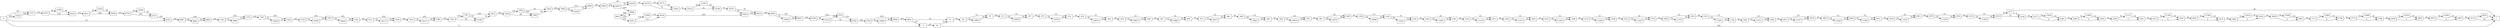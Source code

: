 digraph {
	graph [rankdir=LR]
	node [shape=rectangle]
	2 -> 30 [label=257]
	30 -> 31 [label=33]
	30 -> 1 [label=224]
	31 -> 40 [label=85]
	40 -> 67 [label=33]
	40 -> 10663 [label=52]
	67 -> 211 [label=85]
	211 -> 247 [label=33]
	211 -> 10698 [label=52]
	247 -> 276 [label=85]
	276 -> 372 [label=33]
	276 -> 10793 [label=52]
	372 -> 378 [label=85]
	378 -> 405 [label=33]
	378 -> 10819 [label=52]
	405 -> 459 [label=85]
	459 -> 498 [label=33]
	459 -> 10857 [label=52]
	498 -> 567 [label=85]
	567 -> 600 [label=33]
	567 -> 10889 [label=52]
	600 -> 615 [label=85]
	615 -> 642 [label=33]
	615 -> 10915 [label=52]
	642 -> 828 [label=85]
	828 -> 855 [label=33]
	828 -> 10941 [label=52]
	855 -> 948 [label=85]
	948 -> 978 [label=33]
	948 -> 10970 [label=52]
	978 -> 981 [label=85]
	981 -> 1008 [label=56]
	981 -> 12279 [label=29]
	1008 -> 1164 [label=85]
	1164 -> 1191 [label=33]
	1164 -> 10996 [label=52]
	1191 -> 1218 [label=33]
	1191 -> 11022 [label=52]
	1218 -> 1263 [label=85]
	1263 -> 1341 [label=33]
	1263 -> 11099 [label=52]
	1341 -> 1344 [label=85]
	1344 -> 1371 [label=33]
	1344 -> 11125 [label=52]
	1371 -> 1392 [label=85]
	1392 -> 1425 [label=33]
	1392 -> 11157 [label=52]
	1425 -> 1437 [label=85]
	1437 -> 1464 [label=33]
	1437 -> 11183 [label=52]
	1464 -> 1473 [label=85]
	1473 -> 1500 [label=33]
	1473 -> 11209 [label=52]
	1500 -> 1551 [label=85]
	1551 -> 1578 [label=33]
	1551 -> 11235 [label=52]
	1578 -> 1629 [label=85]
	1629 -> 1674 [label=33]
	1629 -> 11279 [label=52]
	1674 -> 1701 [label=85]
	1701 -> 1728 [label=33]
	1701 -> 11305 [label=52]
	1728 -> 1803 [label=85]
	1803 -> 1830 [label=33]
	1803 -> 11331 [label=52]
	1830 -> 1851 [label=85]
	1851 -> 1878 [label=33]
	1851 -> 11357 [label=52]
	1878 -> 1902 [label=85]
	1902 -> 2004 [label=33]
	1902 -> 11458 [label=52]
	2004 -> 2031 [label=33]
	2004 -> 11484 [label=52]
	2031 -> 2034 [label=85]
	2034 -> 2061 [label=33]
	2034 -> 11510 [label=52]
	2061 -> 2079 [label=85]
	2079 -> 2106 [label=33]
	2079 -> 11536 [label=52]
	2106 -> 2118 [label=85]
	2118 -> 2145 [label=33]
	2118 -> 11562 [label=52]
	2145 -> 2171 [label=33]
	2145 -> 2184 [label=52]
	2171 -> 1 [label=29]
	2171 -> 2184 [label=4]
	2184 -> 2217 [label=56]
	2217 -> 2244 [label=4]
	2217 -> 11626 [label=52]
	2244 -> 2286 [label=56]
	2286 -> 2346 [label=4]
	2286 -> 11685 [label=52]
	2346 -> 2364 [label=56]
	2364 -> 2391 [label=4]
	2364 -> 11711 [label=52]
	2391 -> 2412 [label=56]
	2412 -> 2442 [label=4]
	2412 -> 11740 [label=52]
	2442 -> 2445 [label=56]
	2445 -> 2472 [label=4]
	2445 -> 11766 [label=52]
	2472 -> 2484 [label=56]
	2484 -> 2529 [label=4]
	2484 -> 11810 [label=52]
	2529 -> 2628 [label=56]
	2628 -> 2655 [label=4]
	2628 -> 11836 [label=52]
	2655 -> 2717 [label=56]
	2717 -> 2744 [label=4]
	2717 -> 11862 [label=52]
	2744 -> 2772 [label=56]
	2772 -> 2799 [label=4]
	2772 -> 11888 [label=52]
	2799 -> 2838 [label=56]
	2838 -> 2865 [label=4]
	2838 -> 11914 [label=52]
	2865 -> 2976 [label=56]
	2976 -> 3003 [label=4]
	2976 -> 11940 [label=52]
	3003 -> 3174 [label=56]
	3174 -> 1 [label=52]
	3174 -> 4976 [label=4]
	4976 -> 1 [label=4]
	5756 -> 5757 [label=224]
	5757 -> 6193 [label=253]
	6193 -> 6220 [label=224]
	6193 -> 11992 [label=29]
	6220 -> 6411 [label=253]
	6411 -> 6438 [label=224]
	6411 -> 12018 [label=29]
	6438 -> 6730 [label=253]
	6730 -> 6757 [label=224]
	6730 -> 12044 [label=29]
	6757 -> 6761 [label=253]
	6761 -> 6867 [label=305]
	6867 -> 6894 [label=224]
	6867 -> 9942 [label=81]
	6894 -> 7143 [label=305]
	7143 -> 7170 [label=253]
	7143 -> 9968 [label=52]
	7170 -> 7202 [label=305]
	7202 -> 7263 [label=253]
	7202 -> 10028 [label=52]
	7263 -> 7332 [label=305]
	7332 -> 7361 [label=253]
	7332 -> 10056 [label=52]
	7361 -> 7391 [label=253]
	7361 -> 10085 [label=52]
	7391 -> 7511 [label=305]
	7511 -> 7538 [label=253]
	7511 -> 10111 [label=52]
	7538 -> 7553 [label=305]
	7553 -> 7580 [label=253]
	7553 -> 10137 [label=52]
	7580 -> 7763 [label=305]
	7763 -> 7787 [label=276]
	7763 -> 10140 [label=29]
	7787 -> 7814 [label=224]
	7787 -> 10140 [label=52]
	7814 -> 7854 [label=305]
	7854 -> 7892 [label=276]
	7854 -> 7900 [label=29]
	7892 -> 7900 [label=224]
	7892 -> 7919 [label=52]
	7900 -> 7919 [label=253]
	7919 -> 7998 [label=305]
	7998 -> 8048 [label=253]
	7998 -> 10238 [label=52]
	8048 -> 8069 [label=305]
	8069 -> 8078 [label=276]
	8069 -> 10256 [label=29]
	8078 -> 8998 [label=224]
	8078 -> 10256 [label=52]
	8998 -> 9003 [label=448]
	9003 -> 8998 [label=224]
	9003 -> 9191 [label=224]
	9191 -> 9218 [label=114]
	9191 -> 11966 [label=110]
	9218 -> 9590 [label=224]
	9590 -> 9615 [label=253]
	9615 -> 9626 [label=305]
	9626 -> 9687 [label=253]
	9626 -> 10493 [label=52]
	9687 -> 9708 [label=305]
	9708 -> 9735 [label=224]
	9708 -> 10519 [label=81]
	9735 -> 9762 [label=253]
	9762 -> 9795 [label=305]
	9795 -> 9858 [label=253]
	9795 -> 10608 [label=52]
	9858 -> 9903 [label=305]
	9903 -> 2 [label=253]
	9903 -> 31 [label=52]
	9942 -> 6894 [label=81]
	9968 -> 7170 [label=52]
	10028 -> 7263 [label=52]
	10056 -> 7361 [label=52]
	10085 -> 7391 [label=52]
	10111 -> 7538 [label=52]
	10137 -> 7580 [label=52]
	10140 -> 7814 [label=81]
	10238 -> 8048 [label=52]
	10256 -> 10270 [label=81]
	10270 -> 10301 [label=52]
	10270 -> 12171 [label=29]
	10301 -> 10323 [label=81]
	10323 -> 10350 [label=52]
	10323 -> 12197 [label=29]
	10350 -> 10351 [label=81]
	10351 -> 9615 [label=52]
	10351 -> 9590 [label=29]
	10493 -> 9687 [label=52]
	10519 -> 9735 [label=29]
	10519 -> 9762 [label=52]
	10608 -> 9858 [label=52]
	10663 -> 67 [label=52]
	10698 -> 247 [label=52]
	10793 -> 372 [label=52]
	10819 -> 405 [label=52]
	10857 -> 498 [label=52]
	10889 -> 600 [label=52]
	10915 -> 642 [label=52]
	10941 -> 855 [label=52]
	10970 -> 978 [label=52]
	10996 -> 1191 [label=52]
	11022 -> 1218 [label=52]
	11099 -> 1341 [label=52]
	11125 -> 1371 [label=52]
	11157 -> 1425 [label=52]
	11183 -> 1464 [label=52]
	11209 -> 1500 [label=52]
	11235 -> 1578 [label=52]
	11279 -> 1674 [label=52]
	11305 -> 1728 [label=52]
	11331 -> 1830 [label=52]
	11357 -> 1878 [label=52]
	11458 -> 2004 [label=52]
	11484 -> 2031 [label=52]
	11510 -> 2061 [label=52]
	11536 -> 2106 [label=52]
	11562 -> 2145 [label=52]
	11626 -> 2244 [label=52]
	11685 -> 2346 [label=52]
	11711 -> 2391 [label=52]
	11740 -> 2442 [label=52]
	11766 -> 2472 [label=52]
	11810 -> 2529 [label=52]
	11836 -> 2655 [label=52]
	11862 -> 2744 [label=52]
	11888 -> 2799 [label=52]
	11914 -> 2865 [label=52]
	11940 -> 3003 [label=52]
	11966 -> 9218 [label=110]
	11992 -> 6220 [label=29]
	12018 -> 6438 [label=29]
	12044 -> 6757 [label=29]
	12171 -> 10301 [label=29]
	12197 -> 10350 [label=29]
	12279 -> 1008 [label=29]
	0 -> 2 [label=4]
	0 -> 6761 [label=52]
	0 -> 5757 [label=29]
	0 -> 5756 [label=224]
}

